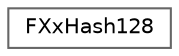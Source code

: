 digraph "Graphical Class Hierarchy"
{
 // INTERACTIVE_SVG=YES
 // LATEX_PDF_SIZE
  bgcolor="transparent";
  edge [fontname=Helvetica,fontsize=10,labelfontname=Helvetica,labelfontsize=10];
  node [fontname=Helvetica,fontsize=10,shape=box,height=0.2,width=0.4];
  rankdir="LR";
  Node0 [id="Node000000",label="FXxHash128",height=0.2,width=0.4,color="grey40", fillcolor="white", style="filled",URL="$db/de3/structFXxHash128.html",tooltip="A 128-bit hash from XXH128."];
}
